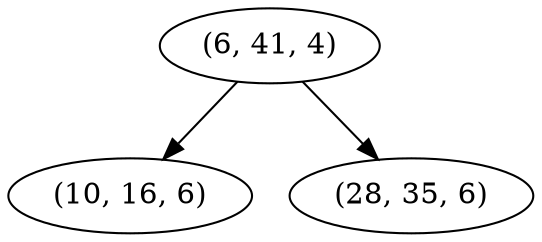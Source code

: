 digraph tree {
    "(6, 41, 4)";
    "(10, 16, 6)";
    "(28, 35, 6)";
    "(6, 41, 4)" -> "(10, 16, 6)";
    "(6, 41, 4)" -> "(28, 35, 6)";
}

